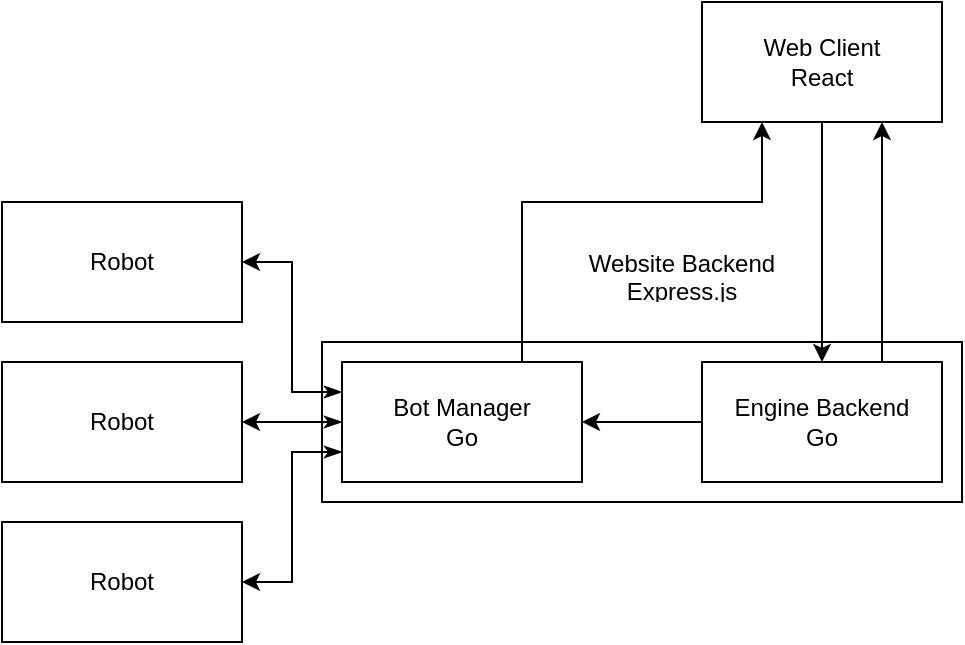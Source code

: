 <mxfile version="22.1.0" type="github">
  <diagram name="Page-1" id="TN3gV0ctBEEUjeF2iMwN">
    <mxGraphModel dx="853" dy="481" grid="1" gridSize="10" guides="1" tooltips="1" connect="1" arrows="1" fold="1" page="1" pageScale="1" pageWidth="850" pageHeight="1100" math="0" shadow="0">
      <root>
        <mxCell id="0" />
        <mxCell id="1" parent="0" />
        <mxCell id="EXwz4CMsyIcXQ7ayT2he-24" value="" style="rounded=0;whiteSpace=wrap;html=1;fillColor=none;" vertex="1" parent="1">
          <mxGeometry x="280" y="330" width="320" height="80" as="geometry" />
        </mxCell>
        <mxCell id="EXwz4CMsyIcXQ7ayT2he-1" value="Robot" style="rounded=0;whiteSpace=wrap;html=1;" vertex="1" parent="1">
          <mxGeometry x="120" y="260" width="120" height="60" as="geometry" />
        </mxCell>
        <mxCell id="EXwz4CMsyIcXQ7ayT2he-14" style="edgeStyle=orthogonalEdgeStyle;rounded=0;orthogonalLoop=1;jettySize=auto;html=1;exitX=0.5;exitY=1;exitDx=0;exitDy=0;entryX=0.5;entryY=0;entryDx=0;entryDy=0;" edge="1" parent="1" source="EXwz4CMsyIcXQ7ayT2he-2" target="EXwz4CMsyIcXQ7ayT2he-4">
          <mxGeometry relative="1" as="geometry" />
        </mxCell>
        <mxCell id="EXwz4CMsyIcXQ7ayT2he-2" value="Web Client&lt;br&gt;React" style="rounded=0;whiteSpace=wrap;html=1;" vertex="1" parent="1">
          <mxGeometry x="470" y="160" width="120" height="60" as="geometry" />
        </mxCell>
        <mxCell id="EXwz4CMsyIcXQ7ayT2he-10" style="edgeStyle=orthogonalEdgeStyle;rounded=0;orthogonalLoop=1;jettySize=auto;html=1;exitX=0;exitY=0.25;exitDx=0;exitDy=0;entryX=1;entryY=0.5;entryDx=0;entryDy=0;startArrow=classicThin;startFill=1;" edge="1" parent="1" source="EXwz4CMsyIcXQ7ayT2he-3" target="EXwz4CMsyIcXQ7ayT2he-1">
          <mxGeometry relative="1" as="geometry" />
        </mxCell>
        <mxCell id="EXwz4CMsyIcXQ7ayT2he-19" style="edgeStyle=orthogonalEdgeStyle;rounded=0;orthogonalLoop=1;jettySize=auto;html=1;exitX=0;exitY=0.5;exitDx=0;exitDy=0;entryX=1;entryY=0.5;entryDx=0;entryDy=0;startArrow=classicThin;startFill=1;" edge="1" parent="1" source="EXwz4CMsyIcXQ7ayT2he-3" target="EXwz4CMsyIcXQ7ayT2he-17">
          <mxGeometry relative="1" as="geometry" />
        </mxCell>
        <mxCell id="EXwz4CMsyIcXQ7ayT2he-20" style="edgeStyle=orthogonalEdgeStyle;rounded=0;orthogonalLoop=1;jettySize=auto;html=1;exitX=0;exitY=0.75;exitDx=0;exitDy=0;entryX=1;entryY=0.5;entryDx=0;entryDy=0;startArrow=classicThin;startFill=1;" edge="1" parent="1" source="EXwz4CMsyIcXQ7ayT2he-3" target="EXwz4CMsyIcXQ7ayT2he-18">
          <mxGeometry relative="1" as="geometry" />
        </mxCell>
        <mxCell id="EXwz4CMsyIcXQ7ayT2he-23" style="edgeStyle=orthogonalEdgeStyle;rounded=0;orthogonalLoop=1;jettySize=auto;html=1;exitX=0.75;exitY=0;exitDx=0;exitDy=0;entryX=0.25;entryY=1;entryDx=0;entryDy=0;" edge="1" parent="1" source="EXwz4CMsyIcXQ7ayT2he-3" target="EXwz4CMsyIcXQ7ayT2he-2">
          <mxGeometry relative="1" as="geometry">
            <Array as="points">
              <mxPoint x="380" y="260" />
              <mxPoint x="500" y="260" />
            </Array>
          </mxGeometry>
        </mxCell>
        <mxCell id="EXwz4CMsyIcXQ7ayT2he-3" value="Bot Manager&lt;br&gt;Go" style="rounded=0;whiteSpace=wrap;html=1;" vertex="1" parent="1">
          <mxGeometry x="290" y="340" width="120" height="60" as="geometry" />
        </mxCell>
        <mxCell id="EXwz4CMsyIcXQ7ayT2he-15" style="edgeStyle=orthogonalEdgeStyle;rounded=0;orthogonalLoop=1;jettySize=auto;html=1;exitX=0.75;exitY=0;exitDx=0;exitDy=0;entryX=0.75;entryY=1;entryDx=0;entryDy=0;" edge="1" parent="1" source="EXwz4CMsyIcXQ7ayT2he-4" target="EXwz4CMsyIcXQ7ayT2he-2">
          <mxGeometry relative="1" as="geometry" />
        </mxCell>
        <mxCell id="EXwz4CMsyIcXQ7ayT2he-16" style="edgeStyle=orthogonalEdgeStyle;rounded=0;orthogonalLoop=1;jettySize=auto;html=1;exitX=0;exitY=0.5;exitDx=0;exitDy=0;entryX=1;entryY=0.5;entryDx=0;entryDy=0;" edge="1" parent="1" source="EXwz4CMsyIcXQ7ayT2he-4" target="EXwz4CMsyIcXQ7ayT2he-3">
          <mxGeometry relative="1" as="geometry" />
        </mxCell>
        <mxCell id="EXwz4CMsyIcXQ7ayT2he-4" value="Engine Backend&lt;br&gt;Go" style="rounded=0;whiteSpace=wrap;html=1;" vertex="1" parent="1">
          <mxGeometry x="470" y="340" width="120" height="60" as="geometry" />
        </mxCell>
        <mxCell id="EXwz4CMsyIcXQ7ayT2he-17" value="Robot" style="rounded=0;whiteSpace=wrap;html=1;" vertex="1" parent="1">
          <mxGeometry x="120" y="340" width="120" height="60" as="geometry" />
        </mxCell>
        <mxCell id="EXwz4CMsyIcXQ7ayT2he-18" value="Robot" style="rounded=0;whiteSpace=wrap;html=1;" vertex="1" parent="1">
          <mxGeometry x="120" y="420" width="120" height="60" as="geometry" />
        </mxCell>
        <mxCell id="EXwz4CMsyIcXQ7ayT2he-22" value="Website Backend&lt;br&gt;Express.js" style="text;strokeColor=none;fillColor=none;align=center;verticalAlign=middle;spacingLeft=4;spacingRight=4;overflow=hidden;points=[[0,0.5],[1,0.5]];portConstraint=eastwest;rotatable=0;whiteSpace=wrap;html=1;" vertex="1" parent="1">
          <mxGeometry x="400" y="281" width="120" height="30" as="geometry" />
        </mxCell>
      </root>
    </mxGraphModel>
  </diagram>
</mxfile>
